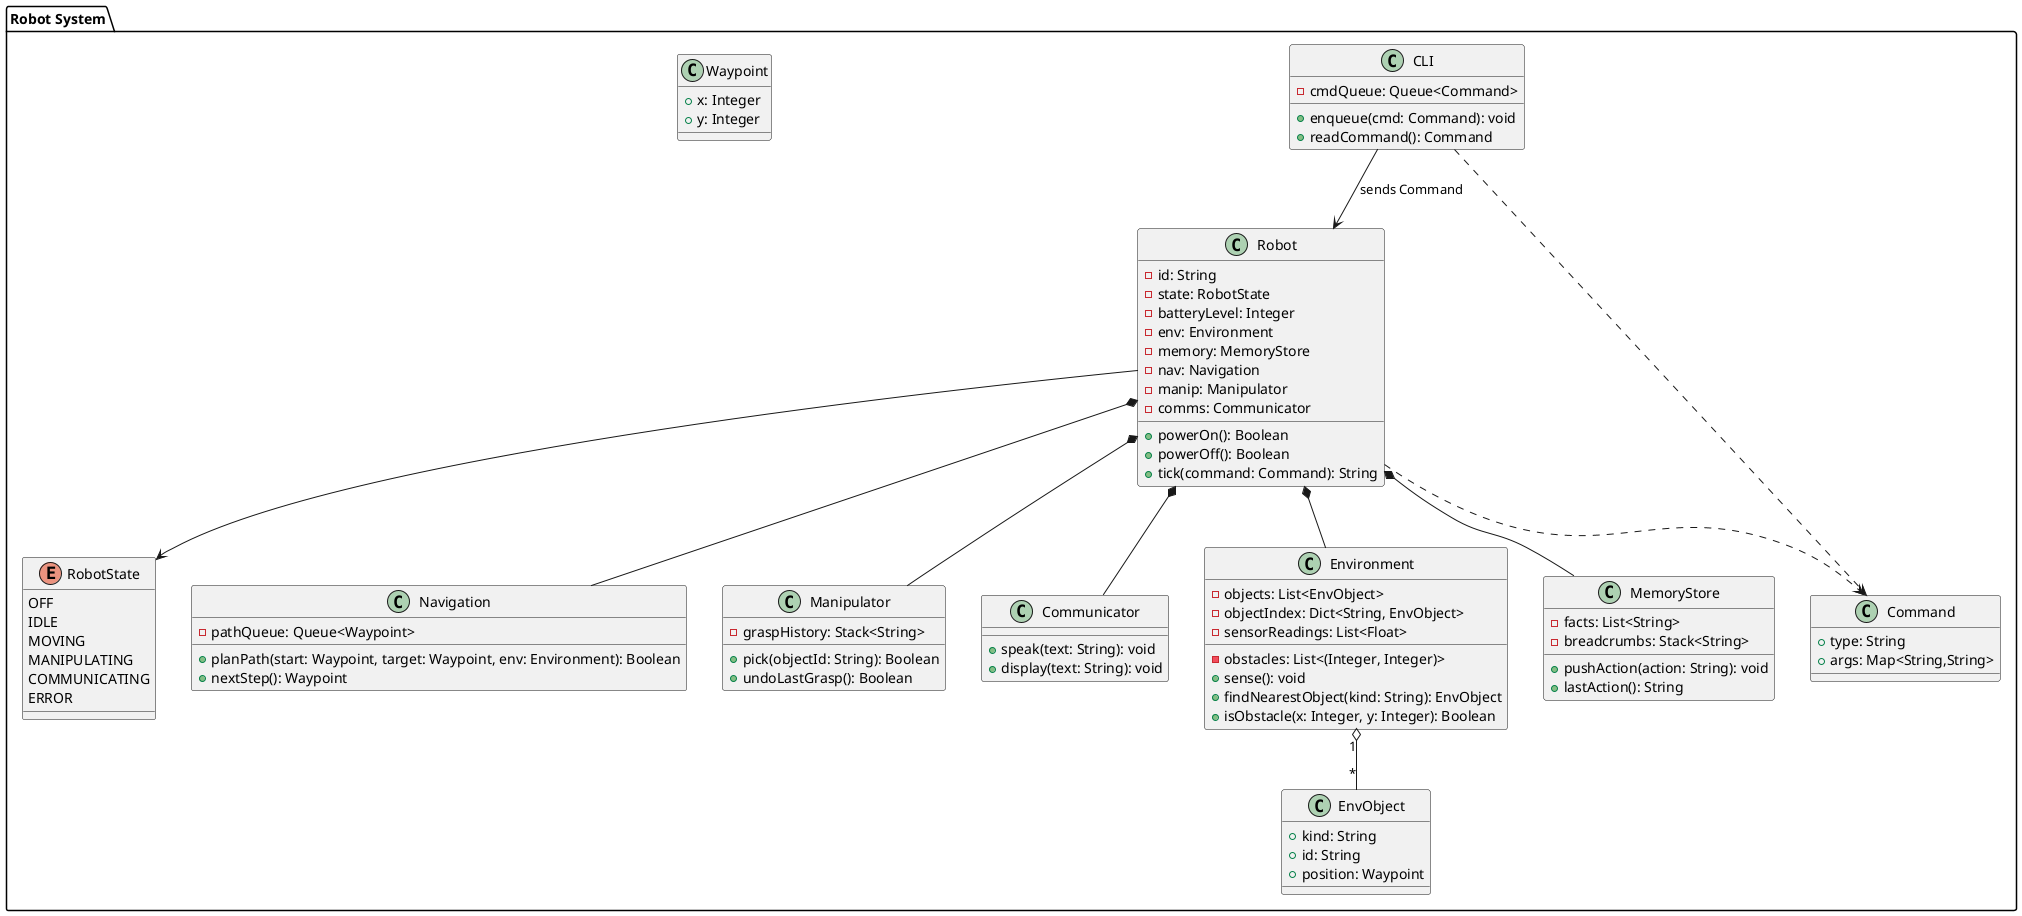 @startuml
package "Robot System" {
  class Robot {
    - id: String
    - state: RobotState
    - batteryLevel: Integer
    - env: Environment
    - memory: MemoryStore
    - nav: Navigation
    - manip: Manipulator
    - comms: Communicator
    + powerOn(): Boolean
    + powerOff(): Boolean
    + tick(command: Command): String
  }

  enum RobotState {
    OFF
    IDLE
    MOVING
    MANIPULATING
    COMMUNICATING
    ERROR
  }

  class Navigation {
    - pathQueue: Queue<Waypoint>
    + planPath(start: Waypoint, target: Waypoint, env: Environment): Boolean
    + nextStep(): Waypoint
  }

  class Manipulator {
    - graspHistory: Stack<String>
    + pick(objectId: String): Boolean
    + undoLastGrasp(): Boolean
  }

  class Communicator {
    + speak(text: String): void
    + display(text: String): void
  }

  class Environment {
    - objects: List<EnvObject>
    - objectIndex: Dict<String, EnvObject>
    - sensorReadings: List<Float>
    - obstacles: List<(Integer, Integer)>
    + sense(): void
    + findNearestObject(kind: String): EnvObject
    + isObstacle(x: Integer, y: Integer): Boolean
  }

  class CLI {
    - cmdQueue: Queue<Command>
    + enqueue(cmd: Command): void
    + readCommand(): Command
  }

  class MemoryStore {
    - facts: List<String>
    - breadcrumbs: Stack<String>
    + pushAction(action: String): void
    + lastAction(): String
  }

  class Command {
    + type: String
    + args: Map<String,String>
  }

  class Waypoint {
    + x: Integer
    + y: Integer
  }

  class EnvObject {
    + kind: String
    + id: String
    + position: Waypoint
  }

  Robot *-- Navigation
  Robot *-- Manipulator
  Robot *-- Communicator
  Robot *-- Environment
  Robot *-- MemoryStore
  Robot --> RobotState

  Environment "1" o-- "*" EnvObject
  CLI ..> Command
  Robot ..> Command
  CLI --> Robot : "sends Command"
}
@enduml
